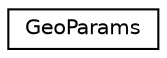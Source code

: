 digraph "Graphical Class Hierarchy"
{
 // INTERACTIVE_SVG=YES
  edge [fontname="Helvetica",fontsize="10",labelfontname="Helvetica",labelfontsize="10"];
  node [fontname="Helvetica",fontsize="10",shape=record];
  rankdir="LR";
  Node0 [label="GeoParams",height=0.2,width=0.4,color="black", fillcolor="white", style="filled",URL="$structGeoParams.html",tooltip="Struct to hold geometry parameters for the system. "];
}

